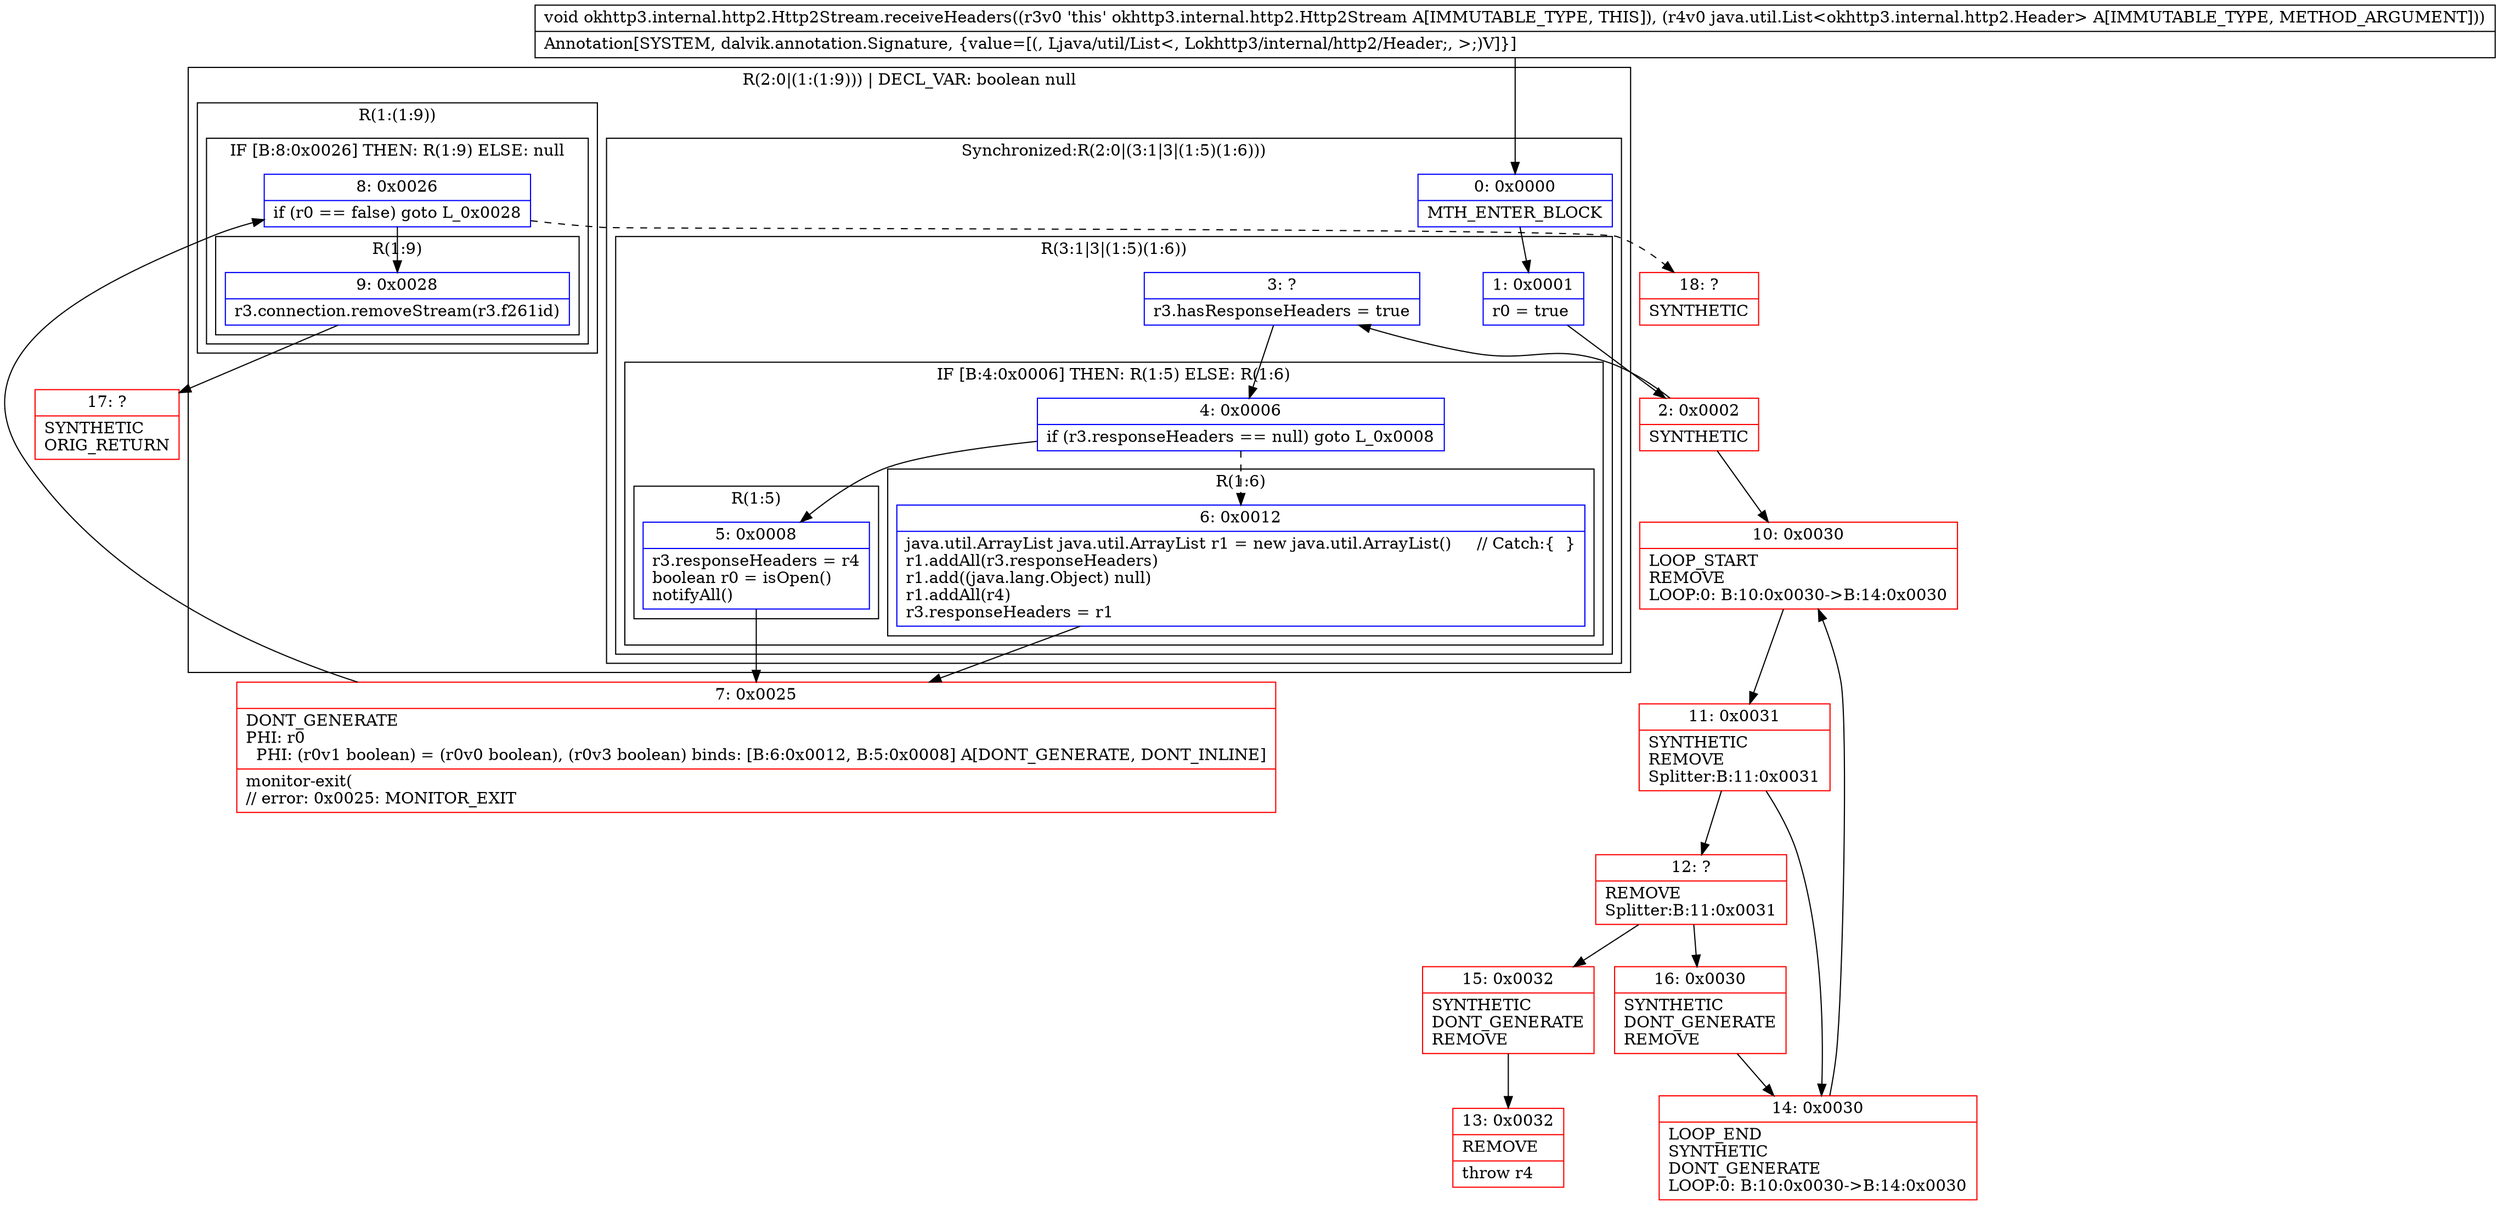 digraph "CFG forokhttp3.internal.http2.Http2Stream.receiveHeaders(Ljava\/util\/List;)V" {
subgraph cluster_Region_1277769790 {
label = "R(2:0|(1:(1:9))) | DECL_VAR: boolean null\l";
node [shape=record,color=blue];
subgraph cluster_SynchronizedRegion_879462288 {
label = "Synchronized:R(2:0|(3:1|3|(1:5)(1:6)))";
node [shape=record,color=blue];
Node_0 [shape=record,label="{0\:\ 0x0000|MTH_ENTER_BLOCK\l}"];
subgraph cluster_Region_1289593624 {
label = "R(3:1|3|(1:5)(1:6))";
node [shape=record,color=blue];
Node_1 [shape=record,label="{1\:\ 0x0001|r0 = true\l}"];
Node_3 [shape=record,label="{3\:\ ?|r3.hasResponseHeaders = true\l}"];
subgraph cluster_IfRegion_1533027572 {
label = "IF [B:4:0x0006] THEN: R(1:5) ELSE: R(1:6)";
node [shape=record,color=blue];
Node_4 [shape=record,label="{4\:\ 0x0006|if (r3.responseHeaders == null) goto L_0x0008\l}"];
subgraph cluster_Region_769653835 {
label = "R(1:5)";
node [shape=record,color=blue];
Node_5 [shape=record,label="{5\:\ 0x0008|r3.responseHeaders = r4\lboolean r0 = isOpen()\lnotifyAll()\l}"];
}
subgraph cluster_Region_1260887771 {
label = "R(1:6)";
node [shape=record,color=blue];
Node_6 [shape=record,label="{6\:\ 0x0012|java.util.ArrayList java.util.ArrayList r1 = new java.util.ArrayList()     \/\/ Catch:\{  \}\lr1.addAll(r3.responseHeaders)\lr1.add((java.lang.Object) null)\lr1.addAll(r4)\lr3.responseHeaders = r1\l}"];
}
}
}
}
subgraph cluster_Region_80978227 {
label = "R(1:(1:9))";
node [shape=record,color=blue];
subgraph cluster_IfRegion_721345406 {
label = "IF [B:8:0x0026] THEN: R(1:9) ELSE: null";
node [shape=record,color=blue];
Node_8 [shape=record,label="{8\:\ 0x0026|if (r0 == false) goto L_0x0028\l}"];
subgraph cluster_Region_20873567 {
label = "R(1:9)";
node [shape=record,color=blue];
Node_9 [shape=record,label="{9\:\ 0x0028|r3.connection.removeStream(r3.f261id)\l}"];
}
}
}
}
Node_2 [shape=record,color=red,label="{2\:\ 0x0002|SYNTHETIC\l}"];
Node_7 [shape=record,color=red,label="{7\:\ 0x0025|DONT_GENERATE\lPHI: r0 \l  PHI: (r0v1 boolean) = (r0v0 boolean), (r0v3 boolean) binds: [B:6:0x0012, B:5:0x0008] A[DONT_GENERATE, DONT_INLINE]\l|monitor\-exit(\l\/\/ error: 0x0025: MONITOR_EXIT  \l}"];
Node_10 [shape=record,color=red,label="{10\:\ 0x0030|LOOP_START\lREMOVE\lLOOP:0: B:10:0x0030\-\>B:14:0x0030\l}"];
Node_11 [shape=record,color=red,label="{11\:\ 0x0031|SYNTHETIC\lREMOVE\lSplitter:B:11:0x0031\l}"];
Node_12 [shape=record,color=red,label="{12\:\ ?|REMOVE\lSplitter:B:11:0x0031\l}"];
Node_13 [shape=record,color=red,label="{13\:\ 0x0032|REMOVE\l|throw r4\l}"];
Node_14 [shape=record,color=red,label="{14\:\ 0x0030|LOOP_END\lSYNTHETIC\lDONT_GENERATE\lLOOP:0: B:10:0x0030\-\>B:14:0x0030\l}"];
Node_15 [shape=record,color=red,label="{15\:\ 0x0032|SYNTHETIC\lDONT_GENERATE\lREMOVE\l}"];
Node_16 [shape=record,color=red,label="{16\:\ 0x0030|SYNTHETIC\lDONT_GENERATE\lREMOVE\l}"];
Node_17 [shape=record,color=red,label="{17\:\ ?|SYNTHETIC\lORIG_RETURN\l}"];
Node_18 [shape=record,color=red,label="{18\:\ ?|SYNTHETIC\l}"];
MethodNode[shape=record,label="{void okhttp3.internal.http2.Http2Stream.receiveHeaders((r3v0 'this' okhttp3.internal.http2.Http2Stream A[IMMUTABLE_TYPE, THIS]), (r4v0 java.util.List\<okhttp3.internal.http2.Header\> A[IMMUTABLE_TYPE, METHOD_ARGUMENT]))  | Annotation[SYSTEM, dalvik.annotation.Signature, \{value=[(, Ljava\/util\/List\<, Lokhttp3\/internal\/http2\/Header;, \>;)V]\}]\l}"];
MethodNode -> Node_0;
Node_0 -> Node_1;
Node_1 -> Node_2;
Node_3 -> Node_4;
Node_4 -> Node_5;
Node_4 -> Node_6[style=dashed];
Node_5 -> Node_7;
Node_6 -> Node_7;
Node_8 -> Node_9;
Node_8 -> Node_18[style=dashed];
Node_9 -> Node_17;
Node_2 -> Node_3;
Node_2 -> Node_10;
Node_7 -> Node_8;
Node_10 -> Node_11;
Node_11 -> Node_12;
Node_11 -> Node_14;
Node_12 -> Node_15;
Node_12 -> Node_16;
Node_14 -> Node_10;
Node_15 -> Node_13;
Node_16 -> Node_14;
}

